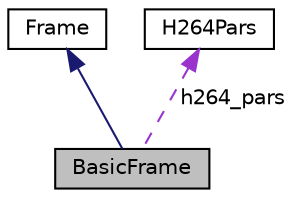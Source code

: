 digraph "BasicFrame"
{
  edge [fontname="Helvetica",fontsize="10",labelfontname="Helvetica",labelfontsize="10"];
  node [fontname="Helvetica",fontsize="10",shape=record];
  Node2 [label="BasicFrame",height=0.2,width=0.4,color="black", fillcolor="grey75", style="filled", fontcolor="black"];
  Node3 -> Node2 [dir="back",color="midnightblue",fontsize="10",style="solid",fontname="Helvetica"];
  Node3 [label="Frame",height=0.2,width=0.4,color="black", fillcolor="white", style="filled",URL="$classFrame.html",tooltip="Frame: An abstract queueable class. "];
  Node4 -> Node2 [dir="back",color="darkorchid3",fontsize="10",style="dashed",label=" h264_pars" ,fontname="Helvetica"];
  Node4 [label="H264Pars",height=0.2,width=0.4,color="black", fillcolor="white", style="filled",URL="$structH264Pars.html"];
}
